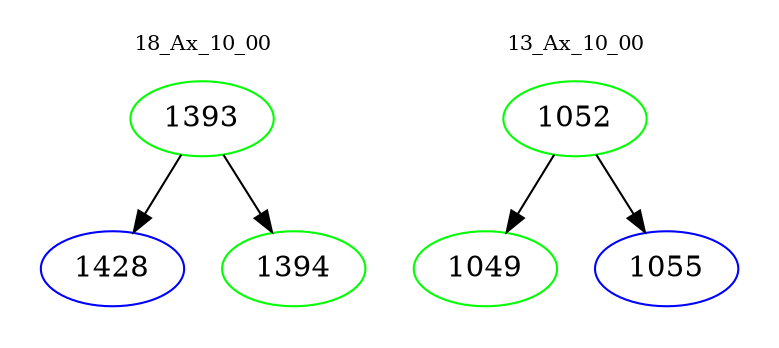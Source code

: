 digraph{
subgraph cluster_0 {
color = white
label = "18_Ax_10_00";
fontsize=10;
T0_1393 [label="1393", color="green"]
T0_1393 -> T0_1428 [color="black"]
T0_1428 [label="1428", color="blue"]
T0_1393 -> T0_1394 [color="black"]
T0_1394 [label="1394", color="green"]
}
subgraph cluster_1 {
color = white
label = "13_Ax_10_00";
fontsize=10;
T1_1052 [label="1052", color="green"]
T1_1052 -> T1_1049 [color="black"]
T1_1049 [label="1049", color="green"]
T1_1052 -> T1_1055 [color="black"]
T1_1055 [label="1055", color="blue"]
}
}
